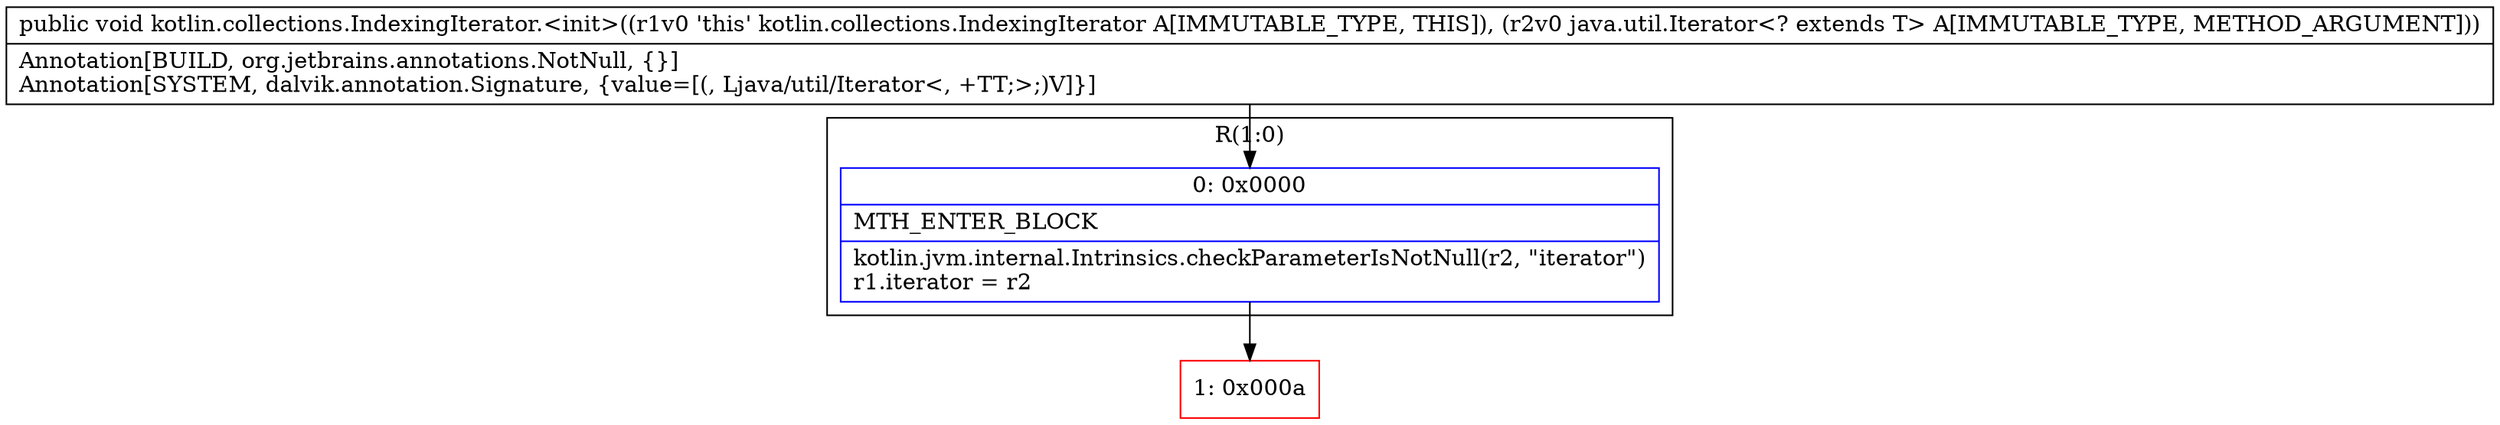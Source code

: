digraph "CFG forkotlin.collections.IndexingIterator.\<init\>(Ljava\/util\/Iterator;)V" {
subgraph cluster_Region_1954915134 {
label = "R(1:0)";
node [shape=record,color=blue];
Node_0 [shape=record,label="{0\:\ 0x0000|MTH_ENTER_BLOCK\l|kotlin.jvm.internal.Intrinsics.checkParameterIsNotNull(r2, \"iterator\")\lr1.iterator = r2\l}"];
}
Node_1 [shape=record,color=red,label="{1\:\ 0x000a}"];
MethodNode[shape=record,label="{public void kotlin.collections.IndexingIterator.\<init\>((r1v0 'this' kotlin.collections.IndexingIterator A[IMMUTABLE_TYPE, THIS]), (r2v0 java.util.Iterator\<? extends T\> A[IMMUTABLE_TYPE, METHOD_ARGUMENT]))  | Annotation[BUILD, org.jetbrains.annotations.NotNull, \{\}]\lAnnotation[SYSTEM, dalvik.annotation.Signature, \{value=[(, Ljava\/util\/Iterator\<, +TT;\>;)V]\}]\l}"];
MethodNode -> Node_0;
Node_0 -> Node_1;
}

